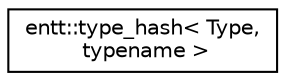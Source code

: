 digraph "Graphical Class Hierarchy"
{
 // LATEX_PDF_SIZE
  edge [fontname="Helvetica",fontsize="10",labelfontname="Helvetica",labelfontsize="10"];
  node [fontname="Helvetica",fontsize="10",shape=record];
  rankdir="LR";
  Node0 [label="entt::type_hash\< Type,\l typename \>",height=0.2,width=0.4,color="black", fillcolor="white", style="filled",URL="$structentt_1_1type__hash.html",tooltip="Type hash."];
}
